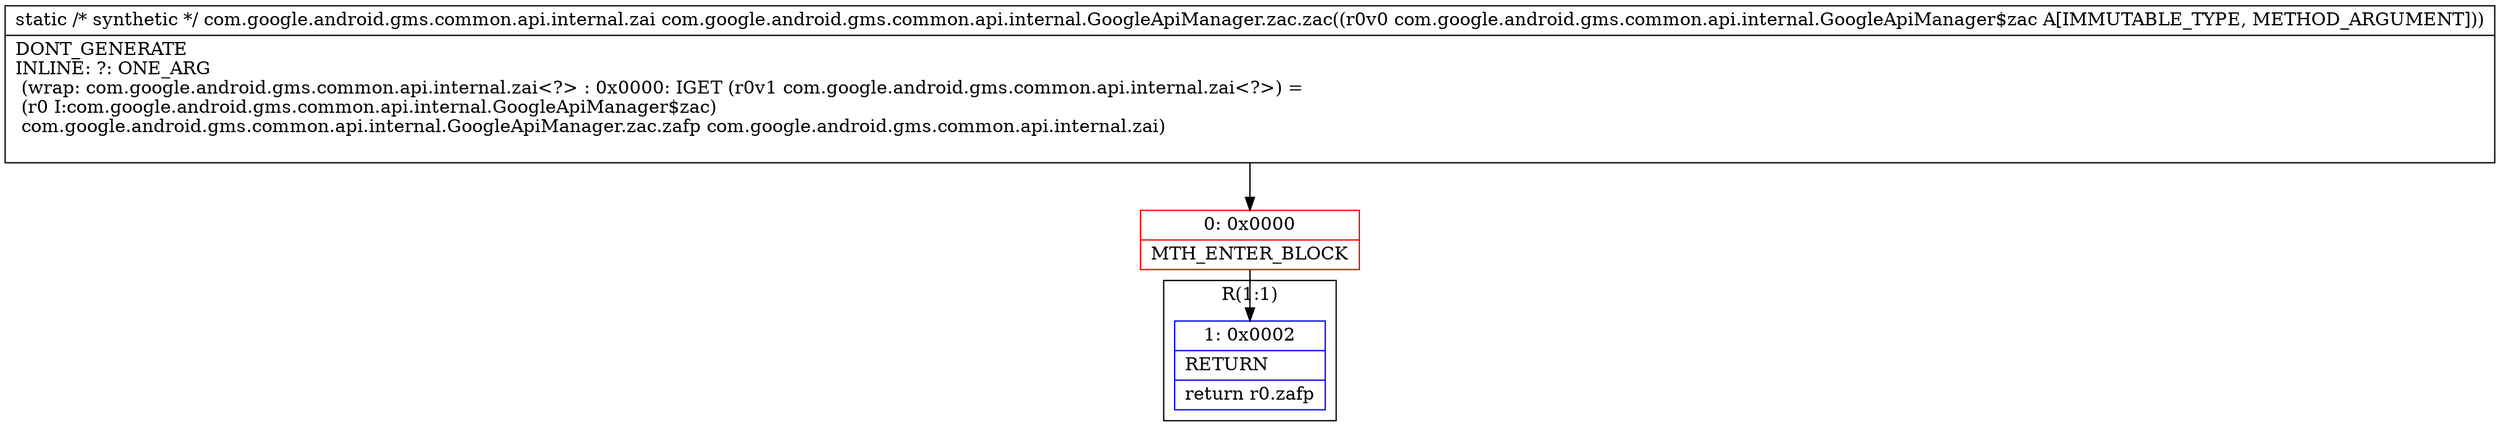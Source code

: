 digraph "CFG forcom.google.android.gms.common.api.internal.GoogleApiManager.zac.zac(Lcom\/google\/android\/gms\/common\/api\/internal\/GoogleApiManager$zac;)Lcom\/google\/android\/gms\/common\/api\/internal\/zai;" {
subgraph cluster_Region_1236075069 {
label = "R(1:1)";
node [shape=record,color=blue];
Node_1 [shape=record,label="{1\:\ 0x0002|RETURN\l|return r0.zafp\l}"];
}
Node_0 [shape=record,color=red,label="{0\:\ 0x0000|MTH_ENTER_BLOCK\l}"];
MethodNode[shape=record,label="{static \/* synthetic *\/ com.google.android.gms.common.api.internal.zai com.google.android.gms.common.api.internal.GoogleApiManager.zac.zac((r0v0 com.google.android.gms.common.api.internal.GoogleApiManager$zac A[IMMUTABLE_TYPE, METHOD_ARGUMENT]))  | DONT_GENERATE\lINLINE: ?: ONE_ARG  \l  (wrap: com.google.android.gms.common.api.internal.zai\<?\> : 0x0000: IGET  (r0v1 com.google.android.gms.common.api.internal.zai\<?\>) = \l  (r0 I:com.google.android.gms.common.api.internal.GoogleApiManager$zac)\l com.google.android.gms.common.api.internal.GoogleApiManager.zac.zafp com.google.android.gms.common.api.internal.zai)\l\l}"];
MethodNode -> Node_0;
Node_0 -> Node_1;
}

